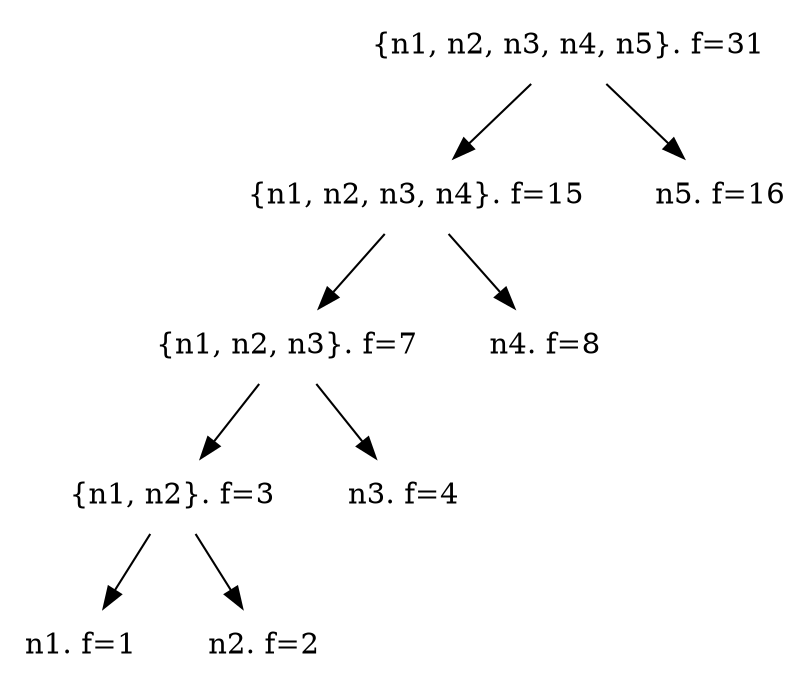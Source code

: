 digraph links {
    node [shape=none];

    1 [label="n1. f=1"];
    2 [label="n2. f=2"];
    3 [label="{n1, n2}. f=3"];
    4 [label="n3. f=4"];
    7 [label="{n1, n2, n3}. f=7"];
    8 [label="n4. f=8"];
    15 [label="{n1, n2, n3, n4}. f=15"];
    16 [label="n5. f=16"];
    31 [label="{n1, n2, n3, n4, n5}. f=31"];

    31->16;
    31->15;
    15->8;
    15->7;
    7->4;
    7->3;
    3->2;
    3->1;
}
